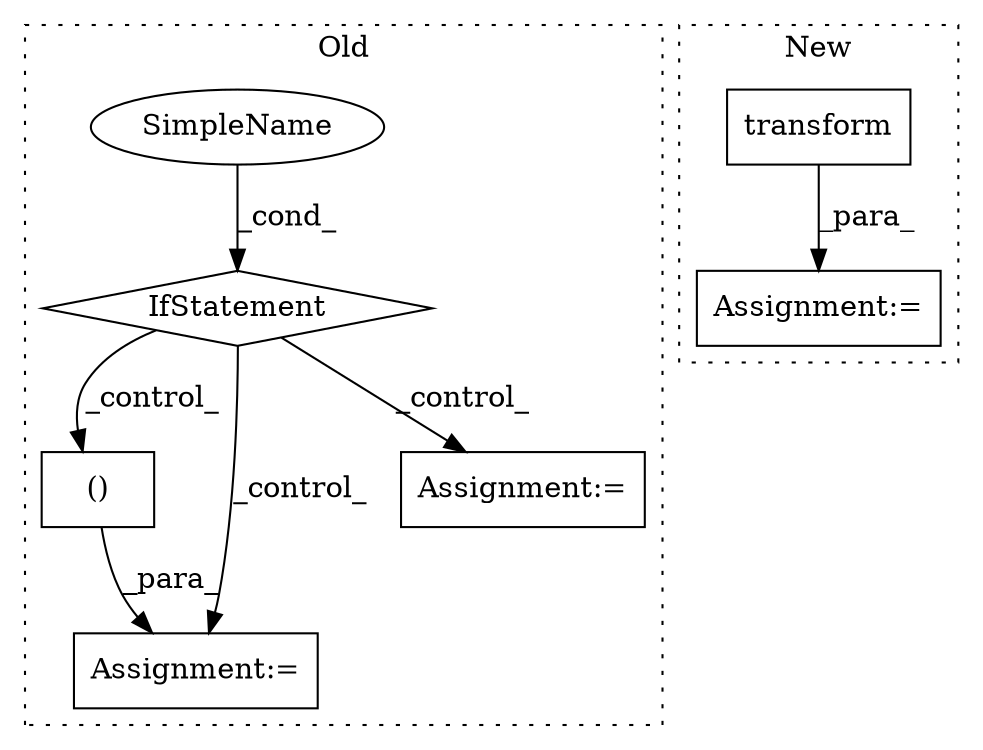 digraph G {
subgraph cluster0 {
1 [label="()" a="106" s="10338" l="42" shape="box"];
4 [label="Assignment:=" a="7" s="10281" l="1" shape="box"];
5 [label="IfStatement" a="25" s="10218,10268" l="4,2" shape="diamond"];
6 [label="Assignment:=" a="7" s="10942" l="1" shape="box"];
7 [label="SimpleName" a="42" s="" l="" shape="ellipse"];
label = "Old";
style="dotted";
}
subgraph cluster1 {
2 [label="transform" a="32" s="9842,9854" l="10,1" shape="box"];
3 [label="Assignment:=" a="7" s="9818" l="1" shape="box"];
label = "New";
style="dotted";
}
1 -> 4 [label="_para_"];
2 -> 3 [label="_para_"];
5 -> 4 [label="_control_"];
5 -> 1 [label="_control_"];
5 -> 6 [label="_control_"];
7 -> 5 [label="_cond_"];
}